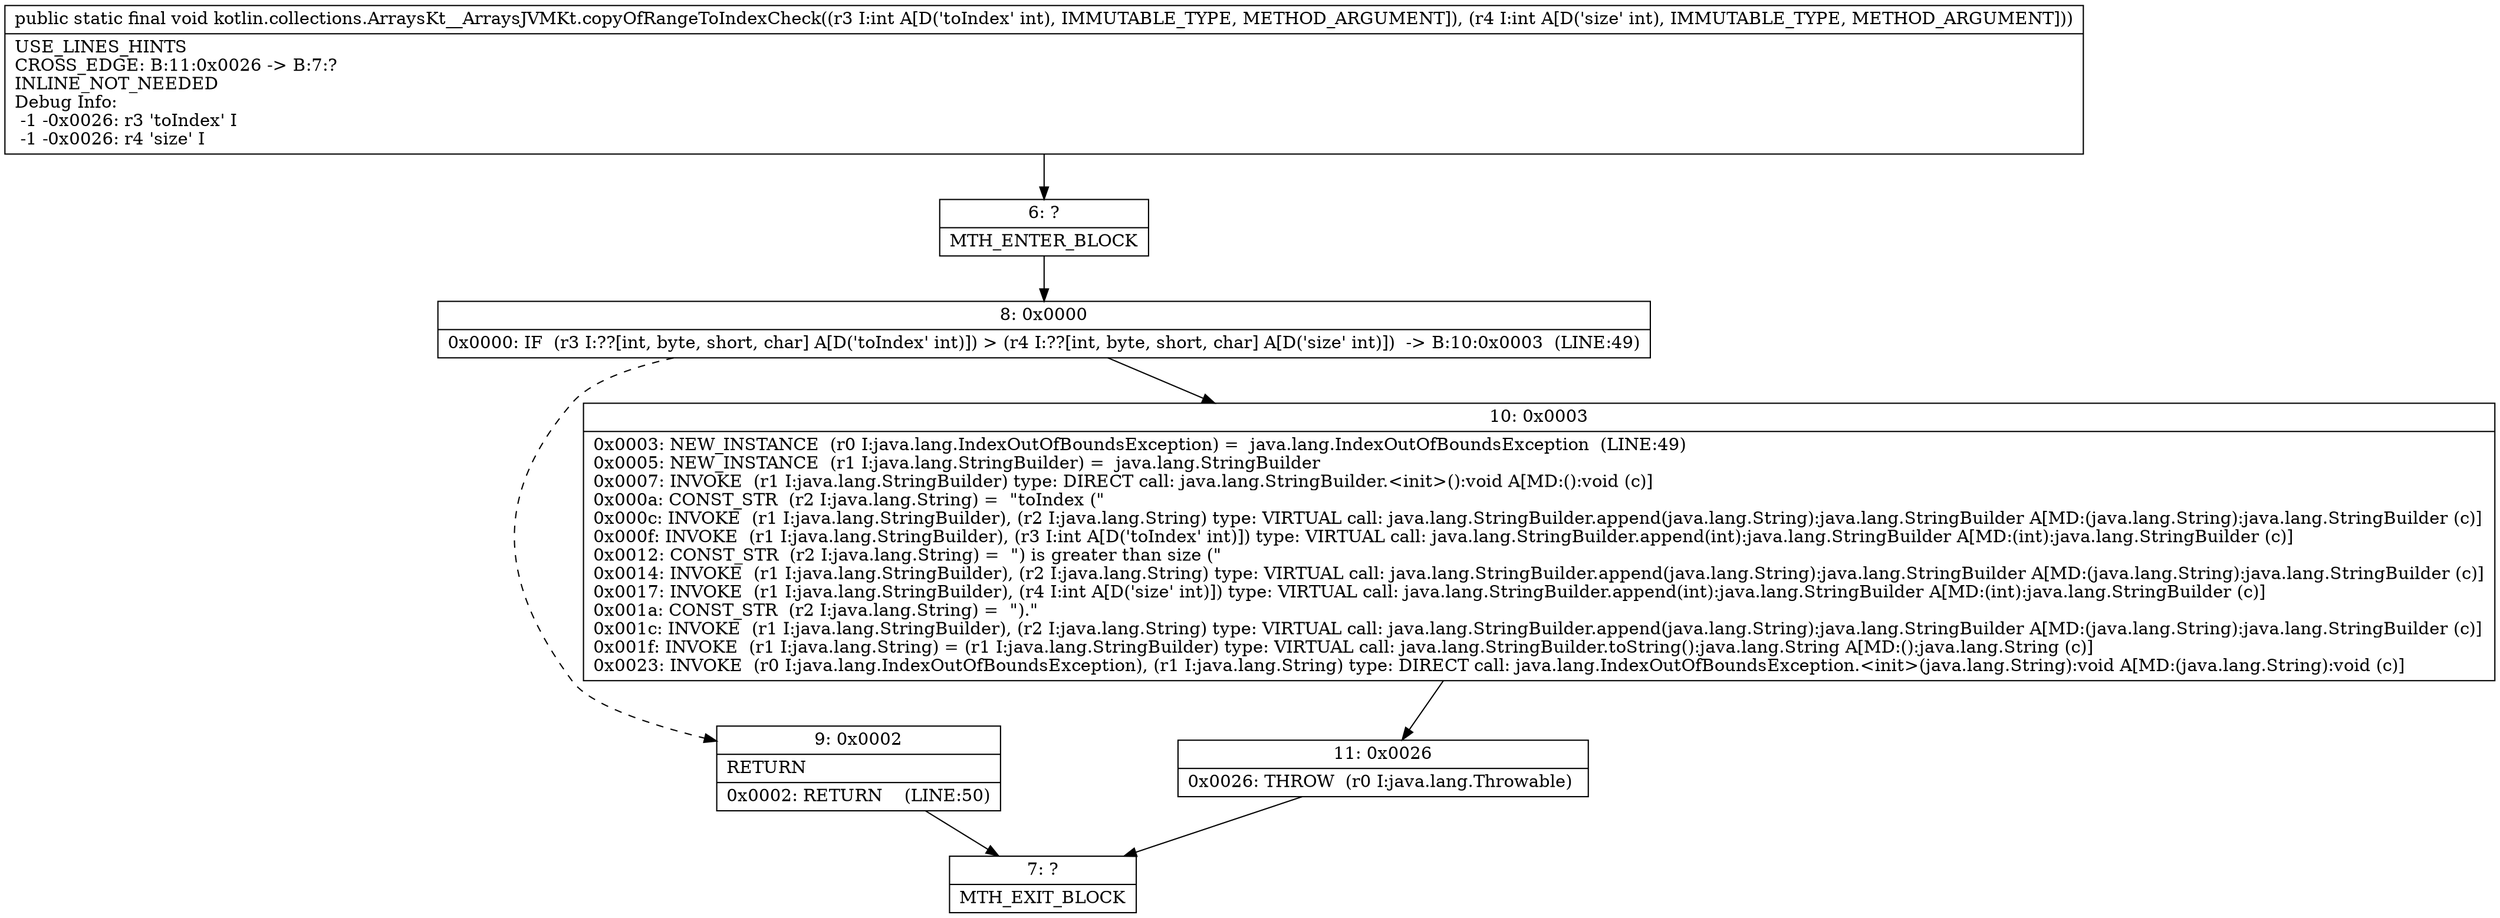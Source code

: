 digraph "CFG forkotlin.collections.ArraysKt__ArraysJVMKt.copyOfRangeToIndexCheck(II)V" {
Node_6 [shape=record,label="{6\:\ ?|MTH_ENTER_BLOCK\l}"];
Node_8 [shape=record,label="{8\:\ 0x0000|0x0000: IF  (r3 I:??[int, byte, short, char] A[D('toIndex' int)]) \> (r4 I:??[int, byte, short, char] A[D('size' int)])  \-\> B:10:0x0003  (LINE:49)\l}"];
Node_9 [shape=record,label="{9\:\ 0x0002|RETURN\l|0x0002: RETURN    (LINE:50)\l}"];
Node_7 [shape=record,label="{7\:\ ?|MTH_EXIT_BLOCK\l}"];
Node_10 [shape=record,label="{10\:\ 0x0003|0x0003: NEW_INSTANCE  (r0 I:java.lang.IndexOutOfBoundsException) =  java.lang.IndexOutOfBoundsException  (LINE:49)\l0x0005: NEW_INSTANCE  (r1 I:java.lang.StringBuilder) =  java.lang.StringBuilder \l0x0007: INVOKE  (r1 I:java.lang.StringBuilder) type: DIRECT call: java.lang.StringBuilder.\<init\>():void A[MD:():void (c)]\l0x000a: CONST_STR  (r2 I:java.lang.String) =  \"toIndex (\" \l0x000c: INVOKE  (r1 I:java.lang.StringBuilder), (r2 I:java.lang.String) type: VIRTUAL call: java.lang.StringBuilder.append(java.lang.String):java.lang.StringBuilder A[MD:(java.lang.String):java.lang.StringBuilder (c)]\l0x000f: INVOKE  (r1 I:java.lang.StringBuilder), (r3 I:int A[D('toIndex' int)]) type: VIRTUAL call: java.lang.StringBuilder.append(int):java.lang.StringBuilder A[MD:(int):java.lang.StringBuilder (c)]\l0x0012: CONST_STR  (r2 I:java.lang.String) =  \") is greater than size (\" \l0x0014: INVOKE  (r1 I:java.lang.StringBuilder), (r2 I:java.lang.String) type: VIRTUAL call: java.lang.StringBuilder.append(java.lang.String):java.lang.StringBuilder A[MD:(java.lang.String):java.lang.StringBuilder (c)]\l0x0017: INVOKE  (r1 I:java.lang.StringBuilder), (r4 I:int A[D('size' int)]) type: VIRTUAL call: java.lang.StringBuilder.append(int):java.lang.StringBuilder A[MD:(int):java.lang.StringBuilder (c)]\l0x001a: CONST_STR  (r2 I:java.lang.String) =  \").\" \l0x001c: INVOKE  (r1 I:java.lang.StringBuilder), (r2 I:java.lang.String) type: VIRTUAL call: java.lang.StringBuilder.append(java.lang.String):java.lang.StringBuilder A[MD:(java.lang.String):java.lang.StringBuilder (c)]\l0x001f: INVOKE  (r1 I:java.lang.String) = (r1 I:java.lang.StringBuilder) type: VIRTUAL call: java.lang.StringBuilder.toString():java.lang.String A[MD:():java.lang.String (c)]\l0x0023: INVOKE  (r0 I:java.lang.IndexOutOfBoundsException), (r1 I:java.lang.String) type: DIRECT call: java.lang.IndexOutOfBoundsException.\<init\>(java.lang.String):void A[MD:(java.lang.String):void (c)]\l}"];
Node_11 [shape=record,label="{11\:\ 0x0026|0x0026: THROW  (r0 I:java.lang.Throwable) \l}"];
MethodNode[shape=record,label="{public static final void kotlin.collections.ArraysKt__ArraysJVMKt.copyOfRangeToIndexCheck((r3 I:int A[D('toIndex' int), IMMUTABLE_TYPE, METHOD_ARGUMENT]), (r4 I:int A[D('size' int), IMMUTABLE_TYPE, METHOD_ARGUMENT]))  | USE_LINES_HINTS\lCROSS_EDGE: B:11:0x0026 \-\> B:7:?\lINLINE_NOT_NEEDED\lDebug Info:\l  \-1 \-0x0026: r3 'toIndex' I\l  \-1 \-0x0026: r4 'size' I\l}"];
MethodNode -> Node_6;Node_6 -> Node_8;
Node_8 -> Node_9[style=dashed];
Node_8 -> Node_10;
Node_9 -> Node_7;
Node_10 -> Node_11;
Node_11 -> Node_7;
}

